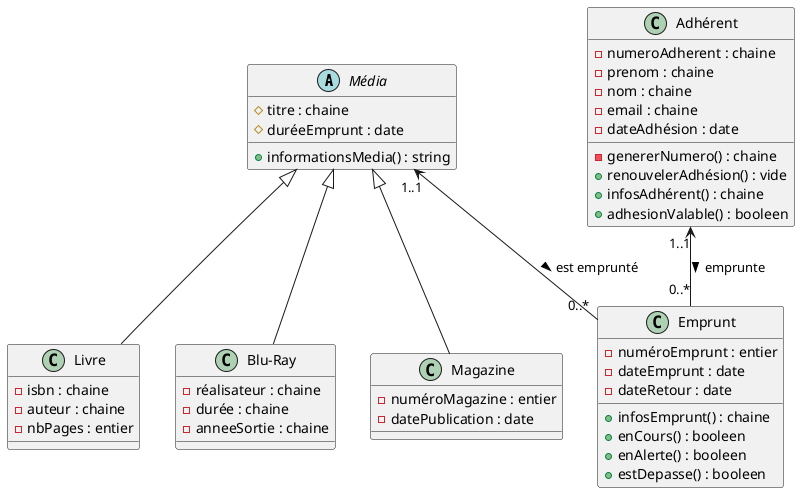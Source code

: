@startuml

abstract class "Média" as M{
    # titre : chaine
    # duréeEmprunt : date
    + informationsMedia() : string
}

class "Livre" as L{
    - isbn : chaine
    - auteur : chaine
    - nbPages : entier
}

class "Blu-Ray" as BR{
    - réalisateur : chaine
    - durée : chaine
    - anneeSortie : chaine
}

class "Magazine" as Ma{
    - numéroMagazine : entier
    - datePublication : date
}

class "Adhérent" as A{
    - numeroAdherent : chaine
    - prenom : chaine
    - nom : chaine
    - email : chaine
    - dateAdhésion : date
    - genererNumero() : chaine
    + renouvelerAdhésion() : vide
    + infosAdhérent() : chaine
    + adhesionValable() : booleen
}

class "Emprunt" as E{
    - numéroEmprunt : entier
    - dateEmprunt : date
    - dateRetour : date
    + infosEmprunt() : chaine
    + enCours() : booleen
    + enAlerte() : booleen
    + estDepasse() : booleen
}

M <|-- L
M <|-- BR
M <|-- Ma
M "1..1" <-- "              0..*"E : est emprunté >
A "1..1" <-- "0..*"E : emprunte >


@enduml